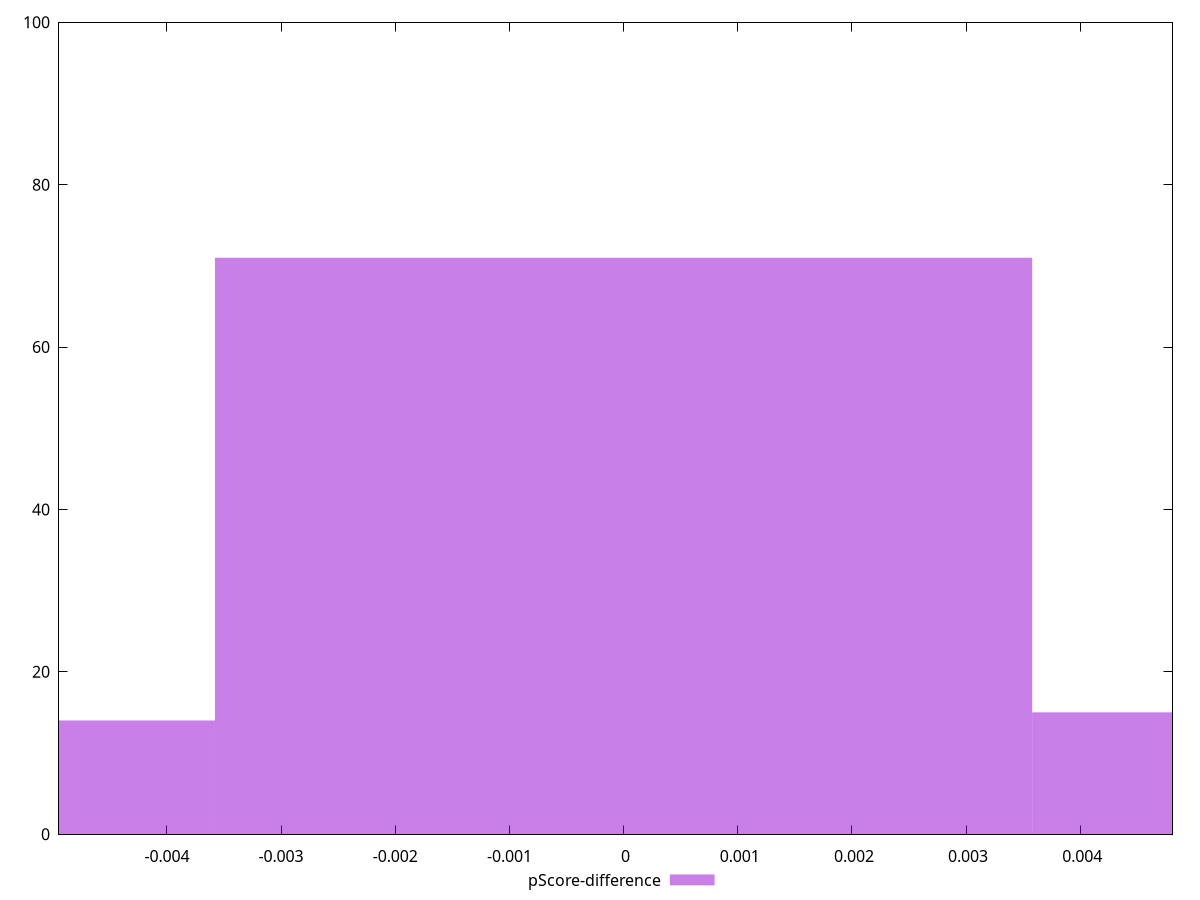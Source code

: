 reset

$pScoreDifference <<EOF
0 71
0.0071589520561275485 15
-0.0071589520561275485 14
EOF

set key outside below
set boxwidth 0.0071589520561275485
set xrange [-0.004945552978724049:0.004808536021491228]
set yrange [0:100]
set trange [0:100]
set style fill transparent solid 0.5 noborder
set terminal svg size 640, 490 enhanced background rgb 'white'
set output "reports/report_00027_2021-02-24T12-40-31.850Z/max-potential-fid/samples/music/pScore-difference/histogram.svg"

plot $pScoreDifference title "pScore-difference" with boxes

reset
